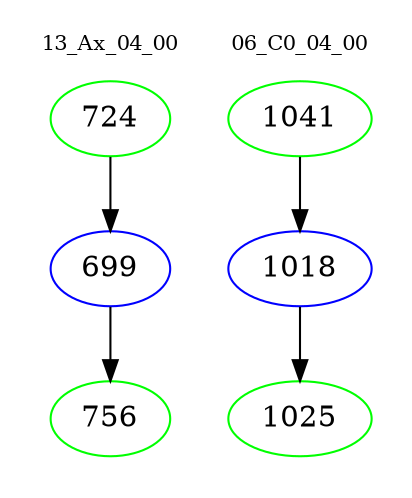 digraph{
subgraph cluster_0 {
color = white
label = "13_Ax_04_00";
fontsize=10;
T0_724 [label="724", color="green"]
T0_724 -> T0_699 [color="black"]
T0_699 [label="699", color="blue"]
T0_699 -> T0_756 [color="black"]
T0_756 [label="756", color="green"]
}
subgraph cluster_1 {
color = white
label = "06_C0_04_00";
fontsize=10;
T1_1041 [label="1041", color="green"]
T1_1041 -> T1_1018 [color="black"]
T1_1018 [label="1018", color="blue"]
T1_1018 -> T1_1025 [color="black"]
T1_1025 [label="1025", color="green"]
}
}
